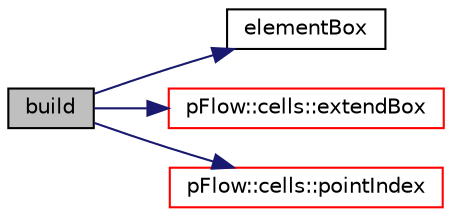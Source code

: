 digraph "build"
{
 // LATEX_PDF_SIZE
  edge [fontname="Helvetica",fontsize="10",labelfontname="Helvetica",labelfontsize="10"];
  node [fontname="Helvetica",fontsize="10",shape=record];
  rankdir="LR";
  Node1 [label="build",height=0.2,width=0.4,color="black", fillcolor="grey75", style="filled", fontcolor="black",tooltip=" "];
  Node1 -> Node2 [color="midnightblue",fontsize="10",style="solid",fontname="Helvetica"];
  Node2 [label="elementBox",height=0.2,width=0.4,color="black", fillcolor="white", style="filled",URL="$classpFlow_1_1cellsWallLevel0.html#ac4142ce89793ecf724fec66c71929548",tooltip=" "];
  Node1 -> Node3 [color="midnightblue",fontsize="10",style="solid",fontname="Helvetica"];
  Node3 [label="pFlow::cells::extendBox",height=0.2,width=0.4,color="red", fillcolor="white", style="filled",URL="$classpFlow_1_1cells.html#a989eee28d3bba158140e994c9cf6ccf7",tooltip=" "];
  Node1 -> Node14 [color="midnightblue",fontsize="10",style="solid",fontname="Helvetica"];
  Node14 [label="pFlow::cells::pointIndex",height=0.2,width=0.4,color="red", fillcolor="white", style="filled",URL="$classpFlow_1_1cells.html#adf0b227790c9250da67d8fd613784713",tooltip=" "];
}
